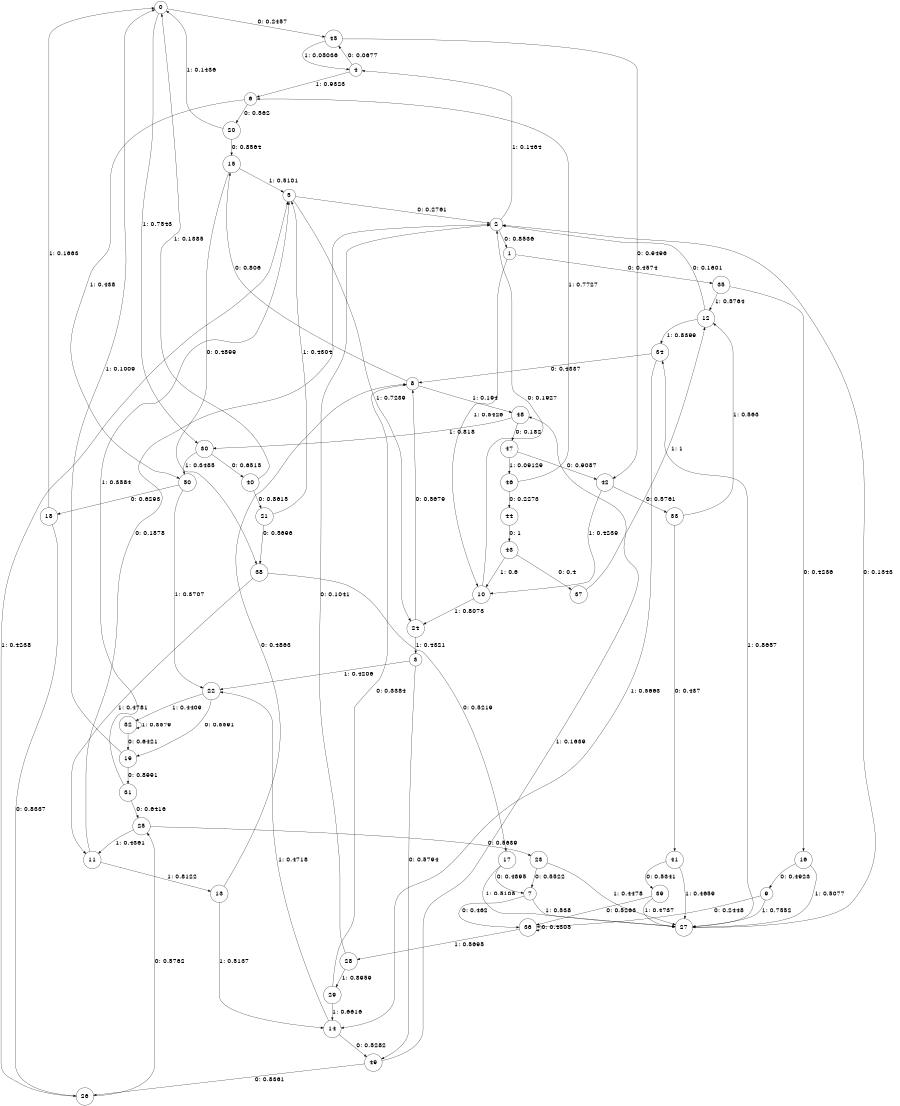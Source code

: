 digraph "ch10faceL9" {
size = "6,8.5";
ratio = "fill";
node [shape = circle];
node [fontsize = 24];
edge [fontsize = 24];
0 -> 45 [label = "0: 0.2457   "];
0 -> 30 [label = "1: 0.7543   "];
1 -> 35 [label = "0: 0.4574   "];
1 -> 10 [label = "1: 0.5426   "];
2 -> 1 [label = "0: 0.8536   "];
2 -> 4 [label = "1: 0.1464   "];
3 -> 49 [label = "0: 0.5794   "];
3 -> 22 [label = "1: 0.4206   "];
4 -> 45 [label = "0: 0.0677   "];
4 -> 6 [label = "1: 0.9323   "];
5 -> 2 [label = "0: 0.2761   "];
5 -> 24 [label = "1: 0.7239   "];
6 -> 20 [label = "0: 0.562    "];
6 -> 50 [label = "1: 0.438    "];
7 -> 36 [label = "0: 0.462    "];
7 -> 27 [label = "1: 0.538    "];
8 -> 15 [label = "0: 0.806    "];
8 -> 48 [label = "1: 0.194    "];
9 -> 36 [label = "0: 0.2448   "];
9 -> 27 [label = "1: 0.7552   "];
10 -> 2 [label = "0: 0.1927   "];
10 -> 24 [label = "1: 0.8073   "];
11 -> 2 [label = "0: 0.1878   "];
11 -> 13 [label = "1: 0.8122   "];
12 -> 2 [label = "0: 0.1601   "];
12 -> 34 [label = "1: 0.8399   "];
13 -> 8 [label = "0: 0.4863   "];
13 -> 14 [label = "1: 0.5137   "];
14 -> 49 [label = "0: 0.5282   "];
14 -> 22 [label = "1: 0.4718   "];
15 -> 38 [label = "0: 0.4899   "];
15 -> 5 [label = "1: 0.5101   "];
16 -> 9 [label = "0: 0.4923   "];
16 -> 27 [label = "1: 0.5077   "];
17 -> 7 [label = "0: 0.4895   "];
17 -> 27 [label = "1: 0.5105   "];
18 -> 26 [label = "0: 0.8337   "];
18 -> 0 [label = "1: 0.1663   "];
19 -> 31 [label = "0: 0.8991   "];
19 -> 0 [label = "1: 0.1009   "];
20 -> 15 [label = "0: 0.8564   "];
20 -> 0 [label = "1: 0.1436   "];
21 -> 38 [label = "0: 0.5696   "];
21 -> 5 [label = "1: 0.4304   "];
22 -> 19 [label = "0: 0.5591   "];
22 -> 32 [label = "1: 0.4409   "];
23 -> 7 [label = "0: 0.5522   "];
23 -> 27 [label = "1: 0.4478   "];
24 -> 8 [label = "0: 0.5679   "];
24 -> 3 [label = "1: 0.4321   "];
25 -> 23 [label = "0: 0.5639   "];
25 -> 11 [label = "1: 0.4361   "];
26 -> 25 [label = "0: 0.5762   "];
26 -> 5 [label = "1: 0.4238   "];
27 -> 2 [label = "0: 0.1343   "];
27 -> 34 [label = "1: 0.8657   "];
28 -> 2 [label = "0: 0.1041   "];
28 -> 29 [label = "1: 0.8959   "];
29 -> 8 [label = "0: 0.3384   "];
29 -> 14 [label = "1: 0.6616   "];
30 -> 40 [label = "0: 0.6515   "];
30 -> 50 [label = "1: 0.3485   "];
31 -> 25 [label = "0: 0.6416   "];
31 -> 5 [label = "1: 0.3584   "];
32 -> 19 [label = "0: 0.6421   "];
32 -> 32 [label = "1: 0.3579   "];
33 -> 41 [label = "0: 0.437    "];
33 -> 12 [label = "1: 0.563    "];
34 -> 8 [label = "0: 0.4337   "];
34 -> 14 [label = "1: 0.5663   "];
35 -> 16 [label = "0: 0.4236   "];
35 -> 12 [label = "1: 0.5764   "];
36 -> 36 [label = "0: 0.4305   "];
36 -> 28 [label = "1: 0.5695   "];
37 -> 12 [label = "1: 1        "];
38 -> 17 [label = "0: 0.5219   "];
38 -> 11 [label = "1: 0.4781   "];
39 -> 36 [label = "0: 0.5263   "];
39 -> 27 [label = "1: 0.4737   "];
40 -> 21 [label = "0: 0.8615   "];
40 -> 0 [label = "1: 0.1385   "];
41 -> 39 [label = "0: 0.5341   "];
41 -> 27 [label = "1: 0.4659   "];
42 -> 33 [label = "0: 0.5761   "];
42 -> 10 [label = "1: 0.4239   "];
43 -> 37 [label = "0: 0.4      "];
43 -> 10 [label = "1: 0.6      "];
44 -> 43 [label = "0: 1        "];
45 -> 42 [label = "0: 0.9496   "];
45 -> 4 [label = "1: 0.05036  "];
46 -> 44 [label = "0: 0.2273   "];
46 -> 6 [label = "1: 0.7727   "];
47 -> 42 [label = "0: 0.9087   "];
47 -> 46 [label = "1: 0.09129  "];
48 -> 47 [label = "0: 0.182    "];
48 -> 30 [label = "1: 0.818    "];
49 -> 26 [label = "0: 0.8361   "];
49 -> 48 [label = "1: 0.1639   "];
50 -> 18 [label = "0: 0.6293   "];
50 -> 22 [label = "1: 0.3707   "];
}